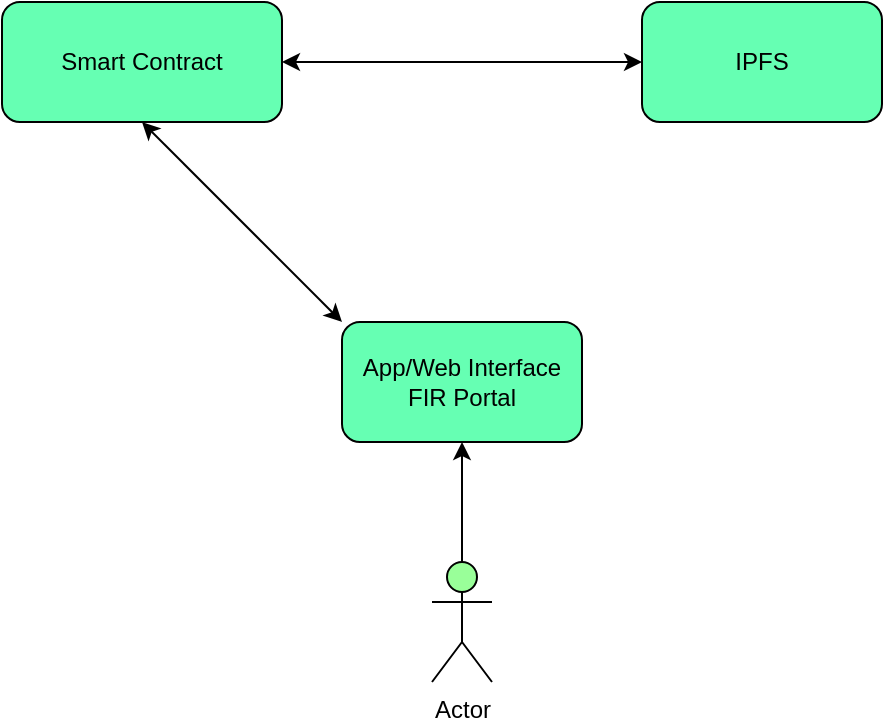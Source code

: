 <mxfile version="20.5.3" type="device"><diagram id="jH76atGLXLWvTRtzfHvE" name="Page-1"><mxGraphModel dx="1112" dy="482" grid="1" gridSize="10" guides="1" tooltips="1" connect="1" arrows="1" fold="1" page="1" pageScale="1" pageWidth="827" pageHeight="1169" math="0" shadow="0"><root><mxCell id="0"/><mxCell id="1" parent="0"/><mxCell id="a1sifU7a4BYXiOscNaVa-1" value="Smart Contract" style="rounded=1;whiteSpace=wrap;html=1;fillColor=#66FFB3;" parent="1" vertex="1"><mxGeometry x="130" y="60" width="140" height="60" as="geometry"/></mxCell><mxCell id="a1sifU7a4BYXiOscNaVa-2" value="App/Web Interface&lt;br&gt;FIR Portal" style="rounded=1;whiteSpace=wrap;html=1;fillColor=#66FFB3;" parent="1" vertex="1"><mxGeometry x="300" y="220" width="120" height="60" as="geometry"/></mxCell><mxCell id="a1sifU7a4BYXiOscNaVa-3" value="IPFS" style="rounded=1;whiteSpace=wrap;html=1;fillColor=#66FFB3;" parent="1" vertex="1"><mxGeometry x="450" y="60" width="120" height="60" as="geometry"/></mxCell><mxCell id="a1sifU7a4BYXiOscNaVa-5" style="edgeStyle=orthogonalEdgeStyle;rounded=0;orthogonalLoop=1;jettySize=auto;html=1;entryX=0.5;entryY=1;entryDx=0;entryDy=0;" parent="1" source="a1sifU7a4BYXiOscNaVa-4" target="a1sifU7a4BYXiOscNaVa-2" edge="1"><mxGeometry relative="1" as="geometry"/></mxCell><mxCell id="a1sifU7a4BYXiOscNaVa-4" value="Actor" style="shape=umlActor;verticalLabelPosition=bottom;verticalAlign=top;html=1;outlineConnect=0;fillColor=#99FF99;" parent="1" vertex="1"><mxGeometry x="345" y="340" width="30" height="60" as="geometry"/></mxCell><mxCell id="a1sifU7a4BYXiOscNaVa-9" value="" style="endArrow=classic;startArrow=classic;html=1;rounded=0;exitX=1;exitY=0.5;exitDx=0;exitDy=0;entryX=0;entryY=0.5;entryDx=0;entryDy=0;" parent="1" source="a1sifU7a4BYXiOscNaVa-1" target="a1sifU7a4BYXiOscNaVa-3" edge="1"><mxGeometry width="50" height="50" relative="1" as="geometry"><mxPoint x="390" y="340" as="sourcePoint"/><mxPoint x="440" y="290" as="targetPoint"/></mxGeometry></mxCell><mxCell id="a1sifU7a4BYXiOscNaVa-10" value="" style="endArrow=classic;startArrow=classic;html=1;rounded=0;entryX=0.5;entryY=1;entryDx=0;entryDy=0;exitX=0;exitY=0;exitDx=0;exitDy=0;" parent="1" source="a1sifU7a4BYXiOscNaVa-2" target="a1sifU7a4BYXiOscNaVa-1" edge="1"><mxGeometry width="50" height="50" relative="1" as="geometry"><mxPoint x="220" y="190" as="sourcePoint"/><mxPoint x="270" y="140" as="targetPoint"/><Array as="points"><mxPoint x="260" y="180"/></Array></mxGeometry></mxCell></root></mxGraphModel></diagram></mxfile>